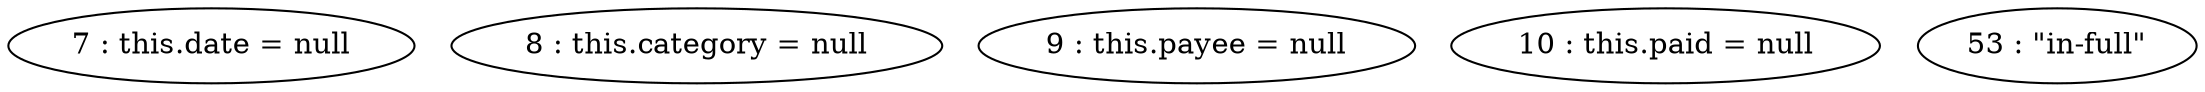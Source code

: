digraph G {
"7 : this.date = null"
"8 : this.category = null"
"9 : this.payee = null"
"10 : this.paid = null"
"53 : \"in-full\""
}